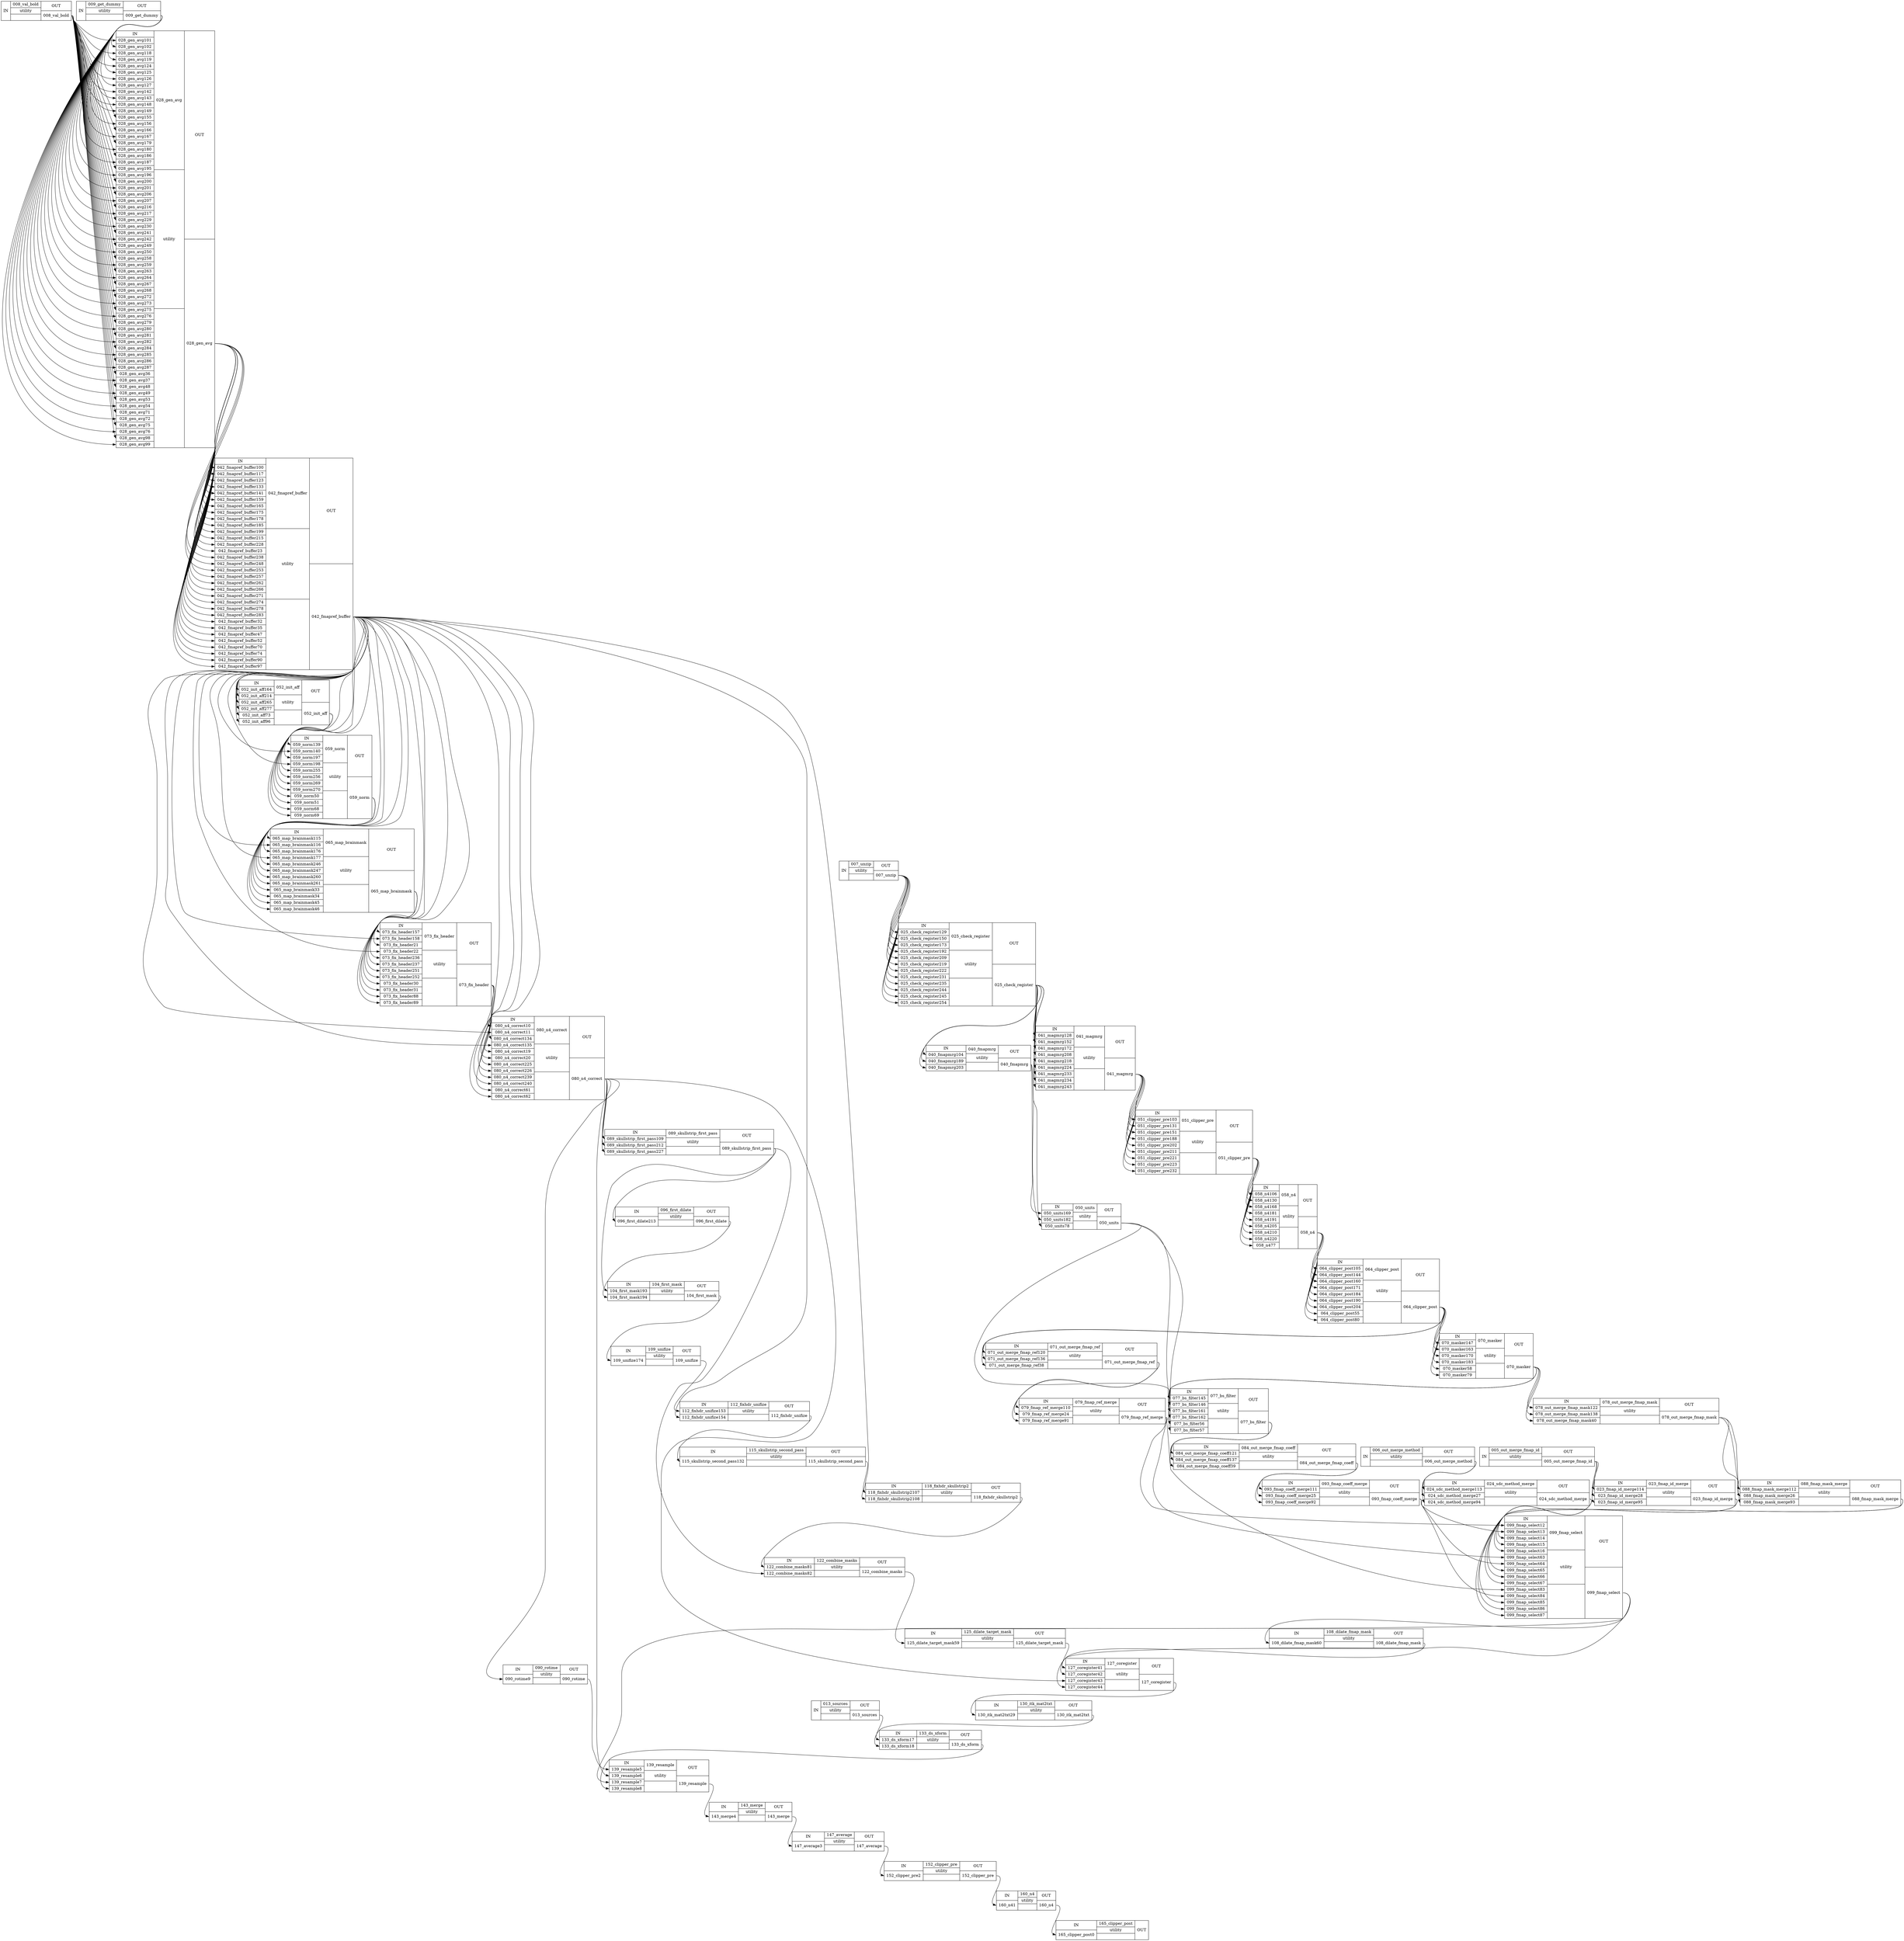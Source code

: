 digraph structs {
node [shape=record];
start013_sources [label="{IN}|{ 013_sources | utility |  }|{OUT|<out013sources> 013_sources}"];
start006_out_merge_method [label="{IN}|{ 006_out_merge_method | utility |  }|{OUT|<out006outmergemethod> 006_out_merge_method}"];
start005_out_merge_fmap_id [label="{IN}|{ 005_out_merge_fmap_id | utility |  }|{OUT|<out005outmergefmapid> 005_out_merge_fmap_id}"];
start008_val_bold [label="{IN}|{ 008_val_bold | utility |  }|{OUT|<out008valbold> 008_val_bold}"];
start009_get_dummy [label="{IN}|{ 009_get_dummy | utility |  }|{OUT|<out009getdummy> 009_get_dummy}"];
start007_unzip [label="{IN}|{ 007_unzip | utility |  }|{OUT|<out007unzip> 007_unzip}"];
start024_sdc_method_merge [label="{IN|<in024sdcmethodmerge113> 024_sdc_method_merge113|<in024sdcmethodmerge27> 024_sdc_method_merge27|<in024sdcmethodmerge94> 024_sdc_method_merge94}|{ 024_sdc_method_merge | utility |  }|{OUT|<out024sdcmethodmerge> 024_sdc_method_merge}"];
start023_fmap_id_merge [label="{IN|<in023fmapidmerge114> 023_fmap_id_merge114|<in023fmapidmerge28> 023_fmap_id_merge28|<in023fmapidmerge95> 023_fmap_id_merge95}|{ 023_fmap_id_merge | utility |  }|{OUT|<out023fmapidmerge> 023_fmap_id_merge}"];
start028_gen_avg [label="{IN|<in028genavg101> 028_gen_avg101|<in028genavg102> 028_gen_avg102|<in028genavg118> 028_gen_avg118|<in028genavg119> 028_gen_avg119|<in028genavg124> 028_gen_avg124|<in028genavg125> 028_gen_avg125|<in028genavg126> 028_gen_avg126|<in028genavg127> 028_gen_avg127|<in028genavg142> 028_gen_avg142|<in028genavg143> 028_gen_avg143|<in028genavg148> 028_gen_avg148|<in028genavg149> 028_gen_avg149|<in028genavg155> 028_gen_avg155|<in028genavg156> 028_gen_avg156|<in028genavg166> 028_gen_avg166|<in028genavg167> 028_gen_avg167|<in028genavg179> 028_gen_avg179|<in028genavg180> 028_gen_avg180|<in028genavg186> 028_gen_avg186|<in028genavg187> 028_gen_avg187|<in028genavg195> 028_gen_avg195|<in028genavg196> 028_gen_avg196|<in028genavg200> 028_gen_avg200|<in028genavg201> 028_gen_avg201|<in028genavg206> 028_gen_avg206|<in028genavg207> 028_gen_avg207|<in028genavg216> 028_gen_avg216|<in028genavg217> 028_gen_avg217|<in028genavg229> 028_gen_avg229|<in028genavg230> 028_gen_avg230|<in028genavg241> 028_gen_avg241|<in028genavg242> 028_gen_avg242|<in028genavg249> 028_gen_avg249|<in028genavg250> 028_gen_avg250|<in028genavg258> 028_gen_avg258|<in028genavg259> 028_gen_avg259|<in028genavg263> 028_gen_avg263|<in028genavg264> 028_gen_avg264|<in028genavg267> 028_gen_avg267|<in028genavg268> 028_gen_avg268|<in028genavg272> 028_gen_avg272|<in028genavg273> 028_gen_avg273|<in028genavg275> 028_gen_avg275|<in028genavg276> 028_gen_avg276|<in028genavg279> 028_gen_avg279|<in028genavg280> 028_gen_avg280|<in028genavg281> 028_gen_avg281|<in028genavg282> 028_gen_avg282|<in028genavg284> 028_gen_avg284|<in028genavg285> 028_gen_avg285|<in028genavg286> 028_gen_avg286|<in028genavg287> 028_gen_avg287|<in028genavg36> 028_gen_avg36|<in028genavg37> 028_gen_avg37|<in028genavg48> 028_gen_avg48|<in028genavg49> 028_gen_avg49|<in028genavg53> 028_gen_avg53|<in028genavg54> 028_gen_avg54|<in028genavg71> 028_gen_avg71|<in028genavg72> 028_gen_avg72|<in028genavg75> 028_gen_avg75|<in028genavg76> 028_gen_avg76|<in028genavg98> 028_gen_avg98|<in028genavg99> 028_gen_avg99}|{ 028_gen_avg | utility |  }|{OUT|<out028genavg> 028_gen_avg}"];
start025_check_register [label="{IN|<in025checkregister129> 025_check_register129|<in025checkregister150> 025_check_register150|<in025checkregister173> 025_check_register173|<in025checkregister192> 025_check_register192|<in025checkregister209> 025_check_register209|<in025checkregister219> 025_check_register219|<in025checkregister222> 025_check_register222|<in025checkregister231> 025_check_register231|<in025checkregister235> 025_check_register235|<in025checkregister244> 025_check_register244|<in025checkregister245> 025_check_register245|<in025checkregister254> 025_check_register254}|{ 025_check_register | utility |  }|{OUT|<out025checkregister> 025_check_register}"];
start042_fmapref_buffer [label="{IN|<in042fmaprefbuffer100> 042_fmapref_buffer100|<in042fmaprefbuffer117> 042_fmapref_buffer117|<in042fmaprefbuffer123> 042_fmapref_buffer123|<in042fmaprefbuffer133> 042_fmapref_buffer133|<in042fmaprefbuffer141> 042_fmapref_buffer141|<in042fmaprefbuffer159> 042_fmapref_buffer159|<in042fmaprefbuffer165> 042_fmapref_buffer165|<in042fmaprefbuffer175> 042_fmapref_buffer175|<in042fmaprefbuffer178> 042_fmapref_buffer178|<in042fmaprefbuffer185> 042_fmapref_buffer185|<in042fmaprefbuffer199> 042_fmapref_buffer199|<in042fmaprefbuffer215> 042_fmapref_buffer215|<in042fmaprefbuffer228> 042_fmapref_buffer228|<in042fmaprefbuffer23> 042_fmapref_buffer23|<in042fmaprefbuffer238> 042_fmapref_buffer238|<in042fmaprefbuffer248> 042_fmapref_buffer248|<in042fmaprefbuffer253> 042_fmapref_buffer253|<in042fmaprefbuffer257> 042_fmapref_buffer257|<in042fmaprefbuffer262> 042_fmapref_buffer262|<in042fmaprefbuffer266> 042_fmapref_buffer266|<in042fmaprefbuffer271> 042_fmapref_buffer271|<in042fmaprefbuffer274> 042_fmapref_buffer274|<in042fmaprefbuffer278> 042_fmapref_buffer278|<in042fmaprefbuffer283> 042_fmapref_buffer283|<in042fmaprefbuffer32> 042_fmapref_buffer32|<in042fmaprefbuffer35> 042_fmapref_buffer35|<in042fmaprefbuffer47> 042_fmapref_buffer47|<in042fmaprefbuffer52> 042_fmapref_buffer52|<in042fmaprefbuffer70> 042_fmapref_buffer70|<in042fmaprefbuffer74> 042_fmapref_buffer74|<in042fmaprefbuffer90> 042_fmapref_buffer90|<in042fmaprefbuffer97> 042_fmapref_buffer97}|{ 042_fmapref_buffer | utility |  }|{OUT|<out042fmaprefbuffer> 042_fmapref_buffer}"];
start040_fmapmrg [label="{IN|<in040fmapmrg104> 040_fmapmrg104|<in040fmapmrg189> 040_fmapmrg189|<in040fmapmrg203> 040_fmapmrg203}|{ 040_fmapmrg | utility |  }|{OUT|<out040fmapmrg> 040_fmapmrg}"];
start041_magmrg [label="{IN|<in041magmrg128> 041_magmrg128|<in041magmrg152> 041_magmrg152|<in041magmrg172> 041_magmrg172|<in041magmrg208> 041_magmrg208|<in041magmrg218> 041_magmrg218|<in041magmrg224> 041_magmrg224|<in041magmrg233> 041_magmrg233|<in041magmrg234> 041_magmrg234|<in041magmrg243> 041_magmrg243}|{ 041_magmrg | utility |  }|{OUT|<out041magmrg> 041_magmrg}"];
start052_init_aff [label="{IN|<in052initaff164> 052_init_aff164|<in052initaff214> 052_init_aff214|<in052initaff265> 052_init_aff265|<in052initaff277> 052_init_aff277|<in052initaff73> 052_init_aff73|<in052initaff96> 052_init_aff96}|{ 052_init_aff | utility |  }|{OUT|<out052initaff> 052_init_aff}"];
start050_units [label="{IN|<in050units169> 050_units169|<in050units182> 050_units182|<in050units78> 050_units78}|{ 050_units | utility |  }|{OUT|<out050units> 050_units}"];
start051_clipper_pre [label="{IN|<in051clipperpre103> 051_clipper_pre103|<in051clipperpre131> 051_clipper_pre131|<in051clipperpre151> 051_clipper_pre151|<in051clipperpre188> 051_clipper_pre188|<in051clipperpre202> 051_clipper_pre202|<in051clipperpre211> 051_clipper_pre211|<in051clipperpre221> 051_clipper_pre221|<in051clipperpre223> 051_clipper_pre223|<in051clipperpre232> 051_clipper_pre232}|{ 051_clipper_pre | utility |  }|{OUT|<out051clipperpre> 051_clipper_pre}"];
start059_norm [label="{IN|<in059norm139> 059_norm139|<in059norm140> 059_norm140|<in059norm197> 059_norm197|<in059norm198> 059_norm198|<in059norm255> 059_norm255|<in059norm256> 059_norm256|<in059norm269> 059_norm269|<in059norm270> 059_norm270|<in059norm50> 059_norm50|<in059norm51> 059_norm51|<in059norm68> 059_norm68|<in059norm69> 059_norm69}|{ 059_norm | utility |  }|{OUT|<out059norm> 059_norm}"];
start058_n4 [label="{IN|<in058n4106> 058_n4106|<in058n4130> 058_n4130|<in058n4168> 058_n4168|<in058n4181> 058_n4181|<in058n4191> 058_n4191|<in058n4205> 058_n4205|<in058n4210> 058_n4210|<in058n4220> 058_n4220|<in058n477> 058_n477}|{ 058_n4 | utility |  }|{OUT|<out058n4> 058_n4}"];
start065_map_brainmask [label="{IN|<in065mapbrainmask115> 065_map_brainmask115|<in065mapbrainmask116> 065_map_brainmask116|<in065mapbrainmask176> 065_map_brainmask176|<in065mapbrainmask177> 065_map_brainmask177|<in065mapbrainmask246> 065_map_brainmask246|<in065mapbrainmask247> 065_map_brainmask247|<in065mapbrainmask260> 065_map_brainmask260|<in065mapbrainmask261> 065_map_brainmask261|<in065mapbrainmask33> 065_map_brainmask33|<in065mapbrainmask34> 065_map_brainmask34|<in065mapbrainmask45> 065_map_brainmask45|<in065mapbrainmask46> 065_map_brainmask46}|{ 065_map_brainmask | utility |  }|{OUT|<out065mapbrainmask> 065_map_brainmask}"];
start064_clipper_post [label="{IN|<in064clipperpost105> 064_clipper_post105|<in064clipperpost144> 064_clipper_post144|<in064clipperpost160> 064_clipper_post160|<in064clipperpost171> 064_clipper_post171|<in064clipperpost184> 064_clipper_post184|<in064clipperpost190> 064_clipper_post190|<in064clipperpost204> 064_clipper_post204|<in064clipperpost55> 064_clipper_post55|<in064clipperpost80> 064_clipper_post80}|{ 064_clipper_post | utility |  }|{OUT|<out064clipperpost> 064_clipper_post}"];
start073_fix_header [label="{IN|<in073fixheader157> 073_fix_header157|<in073fixheader158> 073_fix_header158|<in073fixheader21> 073_fix_header21|<in073fixheader22> 073_fix_header22|<in073fixheader236> 073_fix_header236|<in073fixheader237> 073_fix_header237|<in073fixheader251> 073_fix_header251|<in073fixheader252> 073_fix_header252|<in073fixheader30> 073_fix_header30|<in073fixheader31> 073_fix_header31|<in073fixheader88> 073_fix_header88|<in073fixheader89> 073_fix_header89}|{ 073_fix_header | utility |  }|{OUT|<out073fixheader> 073_fix_header}"];
start071_out_merge_fmap_ref [label="{IN|<in071outmergefmapref120> 071_out_merge_fmap_ref120|<in071outmergefmapref136> 071_out_merge_fmap_ref136|<in071outmergefmapref38> 071_out_merge_fmap_ref38}|{ 071_out_merge_fmap_ref | utility |  }|{OUT|<out071outmergefmapref> 071_out_merge_fmap_ref}"];
start070_masker [label="{IN|<in070masker147> 070_masker147|<in070masker163> 070_masker163|<in070masker170> 070_masker170|<in070masker183> 070_masker183|<in070masker58> 070_masker58|<in070masker79> 070_masker79}|{ 070_masker | utility |  }|{OUT|<out070masker> 070_masker}"];
start080_n4_correct [label="{IN|<in080n4correct10> 080_n4_correct10|<in080n4correct11> 080_n4_correct11|<in080n4correct134> 080_n4_correct134|<in080n4correct135> 080_n4_correct135|<in080n4correct19> 080_n4_correct19|<in080n4correct20> 080_n4_correct20|<in080n4correct225> 080_n4_correct225|<in080n4correct226> 080_n4_correct226|<in080n4correct239> 080_n4_correct239|<in080n4correct240> 080_n4_correct240|<in080n4correct61> 080_n4_correct61|<in080n4correct62> 080_n4_correct62}|{ 080_n4_correct | utility |  }|{OUT|<out080n4correct> 080_n4_correct}"];
start079_fmap_ref_merge [label="{IN|<in079fmaprefmerge110> 079_fmap_ref_merge110|<in079fmaprefmerge24> 079_fmap_ref_merge24|<in079fmaprefmerge91> 079_fmap_ref_merge91}|{ 079_fmap_ref_merge | utility |  }|{OUT|<out079fmaprefmerge> 079_fmap_ref_merge}"];
start078_out_merge_fmap_mask [label="{IN|<in078outmergefmapmask122> 078_out_merge_fmap_mask122|<in078outmergefmapmask138> 078_out_merge_fmap_mask138|<in078outmergefmapmask40> 078_out_merge_fmap_mask40}|{ 078_out_merge_fmap_mask | utility |  }|{OUT|<out078outmergefmapmask> 078_out_merge_fmap_mask}"];
start077_bs_filter [label="{IN|<in077bsfilter145> 077_bs_filter145|<in077bsfilter146> 077_bs_filter146|<in077bsfilter161> 077_bs_filter161|<in077bsfilter162> 077_bs_filter162|<in077bsfilter56> 077_bs_filter56|<in077bsfilter57> 077_bs_filter57}|{ 077_bs_filter | utility |  }|{OUT|<out077bsfilter> 077_bs_filter}"];
start090_rotime [label="{IN|<in090rotime9> 090_rotime9}|{ 090_rotime | utility |  }|{OUT|<out090rotime> 090_rotime}"];
start089_skullstrip_first_pass [label="{IN|<in089skullstripfirstpass109> 089_skullstrip_first_pass109|<in089skullstripfirstpass212> 089_skullstrip_first_pass212|<in089skullstripfirstpass227> 089_skullstrip_first_pass227}|{ 089_skullstrip_first_pass | utility |  }|{OUT|<out089skullstripfirstpass> 089_skullstrip_first_pass}"];
start088_fmap_mask_merge [label="{IN|<in088fmapmaskmerge112> 088_fmap_mask_merge112|<in088fmapmaskmerge26> 088_fmap_mask_merge26|<in088fmapmaskmerge93> 088_fmap_mask_merge93}|{ 088_fmap_mask_merge | utility |  }|{OUT|<out088fmapmaskmerge> 088_fmap_mask_merge}"];
start084_out_merge_fmap_coeff [label="{IN|<in084outmergefmapcoeff121> 084_out_merge_fmap_coeff121|<in084outmergefmapcoeff137> 084_out_merge_fmap_coeff137|<in084outmergefmapcoeff39> 084_out_merge_fmap_coeff39}|{ 084_out_merge_fmap_coeff | utility |  }|{OUT|<out084outmergefmapcoeff> 084_out_merge_fmap_coeff}"];
start096_first_dilate [label="{IN|<in096firstdilate213> 096_first_dilate213}|{ 096_first_dilate | utility |  }|{OUT|<out096firstdilate> 096_first_dilate}"];
start093_fmap_coeff_merge [label="{IN|<in093fmapcoeffmerge111> 093_fmap_coeff_merge111|<in093fmapcoeffmerge25> 093_fmap_coeff_merge25|<in093fmapcoeffmerge92> 093_fmap_coeff_merge92}|{ 093_fmap_coeff_merge | utility |  }|{OUT|<out093fmapcoeffmerge> 093_fmap_coeff_merge}"];
start104_first_mask [label="{IN|<in104firstmask193> 104_first_mask193|<in104firstmask194> 104_first_mask194}|{ 104_first_mask | utility |  }|{OUT|<out104firstmask> 104_first_mask}"];
start099_fmap_select [label="{IN|<in099fmapselect12> 099_fmap_select12|<in099fmapselect13> 099_fmap_select13|<in099fmapselect14> 099_fmap_select14|<in099fmapselect15> 099_fmap_select15|<in099fmapselect16> 099_fmap_select16|<in099fmapselect63> 099_fmap_select63|<in099fmapselect64> 099_fmap_select64|<in099fmapselect65> 099_fmap_select65|<in099fmapselect66> 099_fmap_select66|<in099fmapselect67> 099_fmap_select67|<in099fmapselect83> 099_fmap_select83|<in099fmapselect84> 099_fmap_select84|<in099fmapselect85> 099_fmap_select85|<in099fmapselect86> 099_fmap_select86|<in099fmapselect87> 099_fmap_select87}|{ 099_fmap_select | utility |  }|{OUT|<out099fmapselect> 099_fmap_select}"];
start109_unifize [label="{IN|<in109unifize174> 109_unifize174}|{ 109_unifize | utility |  }|{OUT|<out109unifize> 109_unifize}"];
start108_dilate_fmap_mask [label="{IN|<in108dilatefmapmask60> 108_dilate_fmap_mask60}|{ 108_dilate_fmap_mask | utility |  }|{OUT|<out108dilatefmapmask> 108_dilate_fmap_mask}"];
start112_fixhdr_unifize [label="{IN|<in112fixhdrunifize153> 112_fixhdr_unifize153|<in112fixhdrunifize154> 112_fixhdr_unifize154}|{ 112_fixhdr_unifize | utility |  }|{OUT|<out112fixhdrunifize> 112_fixhdr_unifize}"];
start115_skullstrip_second_pass [label="{IN|<in115skullstripsecondpass132> 115_skullstrip_second_pass132}|{ 115_skullstrip_second_pass | utility |  }|{OUT|<out115skullstripsecondpass> 115_skullstrip_second_pass}"];
start118_fixhdr_skullstrip2 [label="{IN|<in118fixhdrskullstrip2107> 118_fixhdr_skullstrip2107|<in118fixhdrskullstrip2108> 118_fixhdr_skullstrip2108}|{ 118_fixhdr_skullstrip2 | utility |  }|{OUT|<out118fixhdrskullstrip2> 118_fixhdr_skullstrip2}"];
start122_combine_masks [label="{IN|<in122combinemasks81> 122_combine_masks81|<in122combinemasks82> 122_combine_masks82}|{ 122_combine_masks | utility |  }|{OUT|<out122combinemasks> 122_combine_masks}"];
start125_dilate_target_mask [label="{IN|<in125dilatetargetmask59> 125_dilate_target_mask59}|{ 125_dilate_target_mask | utility |  }|{OUT|<out125dilatetargetmask> 125_dilate_target_mask}"];
start127_coregister [label="{IN|<in127coregister41> 127_coregister41|<in127coregister42> 127_coregister42|<in127coregister43> 127_coregister43|<in127coregister44> 127_coregister44}|{ 127_coregister | utility |  }|{OUT|<out127coregister> 127_coregister}"];
start130_itk_mat2txt [label="{IN|<in130itkmat2txt29> 130_itk_mat2txt29}|{ 130_itk_mat2txt | utility |  }|{OUT|<out130itkmat2txt> 130_itk_mat2txt}"];
start133_ds_xform [label="{IN|<in133dsxform17> 133_ds_xform17|<in133dsxform18> 133_ds_xform18}|{ 133_ds_xform | utility |  }|{OUT|<out133dsxform> 133_ds_xform}"];
start139_resample [label="{IN|<in139resample5> 139_resample5|<in139resample6> 139_resample6|<in139resample7> 139_resample7|<in139resample8> 139_resample8}|{ 139_resample | utility |  }|{OUT|<out139resample> 139_resample}"];
start143_merge [label="{IN|<in143merge4> 143_merge4}|{ 143_merge | utility |  }|{OUT|<out143merge> 143_merge}"];
start147_average [label="{IN|<in147average3> 147_average3}|{ 147_average | utility |  }|{OUT|<out147average> 147_average}"];
start152_clipper_pre [label="{IN|<in152clipperpre2> 152_clipper_pre2}|{ 152_clipper_pre | utility |  }|{OUT|<out152clipperpre> 152_clipper_pre}"];
start160_n4 [label="{IN|<in160n41> 160_n41}|{ 160_n4 | utility |  }|{OUT|<out160n4> 160_n4}"];
start165_clipper_post [label="{IN|<in165clipperpost0> 165_clipper_post0}|{ 165_clipper_post | utility |  }|{OUT}"];
start005_out_merge_fmap_id:out005outmergefmapid:e -> start023_fmap_id_merge:in023fmapidmerge114:w;
start005_out_merge_fmap_id:out005outmergefmapid:e -> start023_fmap_id_merge:in023fmapidmerge28:w;
start005_out_merge_fmap_id:out005outmergefmapid:e -> start023_fmap_id_merge:in023fmapidmerge95:w;
start006_out_merge_method:out006outmergemethod:e -> start024_sdc_method_merge:in024sdcmethodmerge113:w;
start006_out_merge_method:out006outmergemethod:e -> start024_sdc_method_merge:in024sdcmethodmerge27:w;
start006_out_merge_method:out006outmergemethod:e -> start024_sdc_method_merge:in024sdcmethodmerge94:w;
start007_unzip:out007unzip:e -> start025_check_register:in025checkregister129:w;
start007_unzip:out007unzip:e -> start025_check_register:in025checkregister150:w;
start007_unzip:out007unzip:e -> start025_check_register:in025checkregister173:w;
start007_unzip:out007unzip:e -> start025_check_register:in025checkregister192:w;
start007_unzip:out007unzip:e -> start025_check_register:in025checkregister209:w;
start007_unzip:out007unzip:e -> start025_check_register:in025checkregister219:w;
start007_unzip:out007unzip:e -> start025_check_register:in025checkregister222:w;
start007_unzip:out007unzip:e -> start025_check_register:in025checkregister231:w;
start007_unzip:out007unzip:e -> start025_check_register:in025checkregister235:w;
start007_unzip:out007unzip:e -> start025_check_register:in025checkregister244:w;
start007_unzip:out007unzip:e -> start025_check_register:in025checkregister245:w;
start007_unzip:out007unzip:e -> start025_check_register:in025checkregister254:w;
start008_val_bold:out008valbold:e -> start028_gen_avg:in028genavg101:w;
start008_val_bold:out008valbold:e -> start028_gen_avg:in028genavg118:w;
start008_val_bold:out008valbold:e -> start028_gen_avg:in028genavg124:w;
start008_val_bold:out008valbold:e -> start028_gen_avg:in028genavg126:w;
start008_val_bold:out008valbold:e -> start028_gen_avg:in028genavg142:w;
start008_val_bold:out008valbold:e -> start028_gen_avg:in028genavg148:w;
start008_val_bold:out008valbold:e -> start028_gen_avg:in028genavg155:w;
start008_val_bold:out008valbold:e -> start028_gen_avg:in028genavg166:w;
start008_val_bold:out008valbold:e -> start028_gen_avg:in028genavg179:w;
start008_val_bold:out008valbold:e -> start028_gen_avg:in028genavg186:w;
start008_val_bold:out008valbold:e -> start028_gen_avg:in028genavg195:w;
start008_val_bold:out008valbold:e -> start028_gen_avg:in028genavg200:w;
start008_val_bold:out008valbold:e -> start028_gen_avg:in028genavg206:w;
start008_val_bold:out008valbold:e -> start028_gen_avg:in028genavg216:w;
start008_val_bold:out008valbold:e -> start028_gen_avg:in028genavg229:w;
start008_val_bold:out008valbold:e -> start028_gen_avg:in028genavg241:w;
start008_val_bold:out008valbold:e -> start028_gen_avg:in028genavg249:w;
start008_val_bold:out008valbold:e -> start028_gen_avg:in028genavg258:w;
start008_val_bold:out008valbold:e -> start028_gen_avg:in028genavg263:w;
start008_val_bold:out008valbold:e -> start028_gen_avg:in028genavg267:w;
start008_val_bold:out008valbold:e -> start028_gen_avg:in028genavg272:w;
start008_val_bold:out008valbold:e -> start028_gen_avg:in028genavg275:w;
start008_val_bold:out008valbold:e -> start028_gen_avg:in028genavg279:w;
start008_val_bold:out008valbold:e -> start028_gen_avg:in028genavg281:w;
start008_val_bold:out008valbold:e -> start028_gen_avg:in028genavg284:w;
start008_val_bold:out008valbold:e -> start028_gen_avg:in028genavg286:w;
start008_val_bold:out008valbold:e -> start028_gen_avg:in028genavg36:w;
start008_val_bold:out008valbold:e -> start028_gen_avg:in028genavg48:w;
start008_val_bold:out008valbold:e -> start028_gen_avg:in028genavg53:w;
start008_val_bold:out008valbold:e -> start028_gen_avg:in028genavg71:w;
start008_val_bold:out008valbold:e -> start028_gen_avg:in028genavg75:w;
start008_val_bold:out008valbold:e -> start028_gen_avg:in028genavg98:w;
start009_get_dummy:out009getdummy:e -> start028_gen_avg:in028genavg102:w;
start009_get_dummy:out009getdummy:e -> start028_gen_avg:in028genavg119:w;
start009_get_dummy:out009getdummy:e -> start028_gen_avg:in028genavg125:w;
start009_get_dummy:out009getdummy:e -> start028_gen_avg:in028genavg127:w;
start009_get_dummy:out009getdummy:e -> start028_gen_avg:in028genavg143:w;
start009_get_dummy:out009getdummy:e -> start028_gen_avg:in028genavg149:w;
start009_get_dummy:out009getdummy:e -> start028_gen_avg:in028genavg156:w;
start009_get_dummy:out009getdummy:e -> start028_gen_avg:in028genavg167:w;
start009_get_dummy:out009getdummy:e -> start028_gen_avg:in028genavg180:w;
start009_get_dummy:out009getdummy:e -> start028_gen_avg:in028genavg187:w;
start009_get_dummy:out009getdummy:e -> start028_gen_avg:in028genavg196:w;
start009_get_dummy:out009getdummy:e -> start028_gen_avg:in028genavg201:w;
start009_get_dummy:out009getdummy:e -> start028_gen_avg:in028genavg207:w;
start009_get_dummy:out009getdummy:e -> start028_gen_avg:in028genavg217:w;
start009_get_dummy:out009getdummy:e -> start028_gen_avg:in028genavg230:w;
start009_get_dummy:out009getdummy:e -> start028_gen_avg:in028genavg242:w;
start009_get_dummy:out009getdummy:e -> start028_gen_avg:in028genavg250:w;
start009_get_dummy:out009getdummy:e -> start028_gen_avg:in028genavg259:w;
start009_get_dummy:out009getdummy:e -> start028_gen_avg:in028genavg264:w;
start009_get_dummy:out009getdummy:e -> start028_gen_avg:in028genavg268:w;
start009_get_dummy:out009getdummy:e -> start028_gen_avg:in028genavg273:w;
start009_get_dummy:out009getdummy:e -> start028_gen_avg:in028genavg276:w;
start009_get_dummy:out009getdummy:e -> start028_gen_avg:in028genavg280:w;
start009_get_dummy:out009getdummy:e -> start028_gen_avg:in028genavg282:w;
start009_get_dummy:out009getdummy:e -> start028_gen_avg:in028genavg285:w;
start009_get_dummy:out009getdummy:e -> start028_gen_avg:in028genavg287:w;
start009_get_dummy:out009getdummy:e -> start028_gen_avg:in028genavg37:w;
start009_get_dummy:out009getdummy:e -> start028_gen_avg:in028genavg49:w;
start009_get_dummy:out009getdummy:e -> start028_gen_avg:in028genavg54:w;
start009_get_dummy:out009getdummy:e -> start028_gen_avg:in028genavg72:w;
start009_get_dummy:out009getdummy:e -> start028_gen_avg:in028genavg76:w;
start009_get_dummy:out009getdummy:e -> start028_gen_avg:in028genavg99:w;
start013_sources:out013sources:e -> start133_ds_xform:in133dsxform17:w;
start023_fmap_id_merge:out023fmapidmerge:e -> start099_fmap_select:in099fmapselect16:w;
start023_fmap_id_merge:out023fmapidmerge:e -> start099_fmap_select:in099fmapselect67:w;
start023_fmap_id_merge:out023fmapidmerge:e -> start099_fmap_select:in099fmapselect87:w;
start024_sdc_method_merge:out024sdcmethodmerge:e -> start099_fmap_select:in099fmapselect15:w;
start024_sdc_method_merge:out024sdcmethodmerge:e -> start099_fmap_select:in099fmapselect66:w;
start024_sdc_method_merge:out024sdcmethodmerge:e -> start099_fmap_select:in099fmapselect86:w;
start025_check_register:out025checkregister:e -> start040_fmapmrg:in040fmapmrg104:w;
start025_check_register:out025checkregister:e -> start040_fmapmrg:in040fmapmrg189:w;
start025_check_register:out025checkregister:e -> start040_fmapmrg:in040fmapmrg203:w;
start025_check_register:out025checkregister:e -> start041_magmrg:in041magmrg128:w;
start025_check_register:out025checkregister:e -> start041_magmrg:in041magmrg152:w;
start025_check_register:out025checkregister:e -> start041_magmrg:in041magmrg172:w;
start025_check_register:out025checkregister:e -> start041_magmrg:in041magmrg208:w;
start025_check_register:out025checkregister:e -> start041_magmrg:in041magmrg218:w;
start025_check_register:out025checkregister:e -> start041_magmrg:in041magmrg224:w;
start025_check_register:out025checkregister:e -> start041_magmrg:in041magmrg233:w;
start025_check_register:out025checkregister:e -> start041_magmrg:in041magmrg234:w;
start025_check_register:out025checkregister:e -> start041_magmrg:in041magmrg243:w;
start028_gen_avg:out028genavg:e -> start042_fmapref_buffer:in042fmaprefbuffer100:w;
start028_gen_avg:out028genavg:e -> start042_fmapref_buffer:in042fmaprefbuffer117:w;
start028_gen_avg:out028genavg:e -> start042_fmapref_buffer:in042fmaprefbuffer123:w;
start028_gen_avg:out028genavg:e -> start042_fmapref_buffer:in042fmaprefbuffer133:w;
start028_gen_avg:out028genavg:e -> start042_fmapref_buffer:in042fmaprefbuffer141:w;
start028_gen_avg:out028genavg:e -> start042_fmapref_buffer:in042fmaprefbuffer159:w;
start028_gen_avg:out028genavg:e -> start042_fmapref_buffer:in042fmaprefbuffer165:w;
start028_gen_avg:out028genavg:e -> start042_fmapref_buffer:in042fmaprefbuffer175:w;
start028_gen_avg:out028genavg:e -> start042_fmapref_buffer:in042fmaprefbuffer178:w;
start028_gen_avg:out028genavg:e -> start042_fmapref_buffer:in042fmaprefbuffer185:w;
start028_gen_avg:out028genavg:e -> start042_fmapref_buffer:in042fmaprefbuffer199:w;
start028_gen_avg:out028genavg:e -> start042_fmapref_buffer:in042fmaprefbuffer215:w;
start028_gen_avg:out028genavg:e -> start042_fmapref_buffer:in042fmaprefbuffer228:w;
start028_gen_avg:out028genavg:e -> start042_fmapref_buffer:in042fmaprefbuffer238:w;
start028_gen_avg:out028genavg:e -> start042_fmapref_buffer:in042fmaprefbuffer23:w;
start028_gen_avg:out028genavg:e -> start042_fmapref_buffer:in042fmaprefbuffer248:w;
start028_gen_avg:out028genavg:e -> start042_fmapref_buffer:in042fmaprefbuffer253:w;
start028_gen_avg:out028genavg:e -> start042_fmapref_buffer:in042fmaprefbuffer257:w;
start028_gen_avg:out028genavg:e -> start042_fmapref_buffer:in042fmaprefbuffer262:w;
start028_gen_avg:out028genavg:e -> start042_fmapref_buffer:in042fmaprefbuffer266:w;
start028_gen_avg:out028genavg:e -> start042_fmapref_buffer:in042fmaprefbuffer271:w;
start028_gen_avg:out028genavg:e -> start042_fmapref_buffer:in042fmaprefbuffer274:w;
start028_gen_avg:out028genavg:e -> start042_fmapref_buffer:in042fmaprefbuffer278:w;
start028_gen_avg:out028genavg:e -> start042_fmapref_buffer:in042fmaprefbuffer283:w;
start028_gen_avg:out028genavg:e -> start042_fmapref_buffer:in042fmaprefbuffer32:w;
start028_gen_avg:out028genavg:e -> start042_fmapref_buffer:in042fmaprefbuffer35:w;
start028_gen_avg:out028genavg:e -> start042_fmapref_buffer:in042fmaprefbuffer47:w;
start028_gen_avg:out028genavg:e -> start042_fmapref_buffer:in042fmaprefbuffer52:w;
start028_gen_avg:out028genavg:e -> start042_fmapref_buffer:in042fmaprefbuffer70:w;
start028_gen_avg:out028genavg:e -> start042_fmapref_buffer:in042fmaprefbuffer74:w;
start028_gen_avg:out028genavg:e -> start042_fmapref_buffer:in042fmaprefbuffer90:w;
start028_gen_avg:out028genavg:e -> start042_fmapref_buffer:in042fmaprefbuffer97:w;
start040_fmapmrg:out040fmapmrg:e -> start050_units:in050units169:w;
start040_fmapmrg:out040fmapmrg:e -> start050_units:in050units182:w;
start040_fmapmrg:out040fmapmrg:e -> start050_units:in050units78:w;
start041_magmrg:out041magmrg:e -> start051_clipper_pre:in051clipperpre103:w;
start041_magmrg:out041magmrg:e -> start051_clipper_pre:in051clipperpre131:w;
start041_magmrg:out041magmrg:e -> start051_clipper_pre:in051clipperpre151:w;
start041_magmrg:out041magmrg:e -> start051_clipper_pre:in051clipperpre188:w;
start041_magmrg:out041magmrg:e -> start051_clipper_pre:in051clipperpre202:w;
start041_magmrg:out041magmrg:e -> start051_clipper_pre:in051clipperpre211:w;
start041_magmrg:out041magmrg:e -> start051_clipper_pre:in051clipperpre221:w;
start041_magmrg:out041magmrg:e -> start051_clipper_pre:in051clipperpre223:w;
start041_magmrg:out041magmrg:e -> start051_clipper_pre:in051clipperpre232:w;
start042_fmapref_buffer:out042fmaprefbuffer:e -> start052_init_aff:in052initaff164:w;
start042_fmapref_buffer:out042fmaprefbuffer:e -> start052_init_aff:in052initaff214:w;
start042_fmapref_buffer:out042fmaprefbuffer:e -> start052_init_aff:in052initaff265:w;
start042_fmapref_buffer:out042fmaprefbuffer:e -> start052_init_aff:in052initaff277:w;
start042_fmapref_buffer:out042fmaprefbuffer:e -> start052_init_aff:in052initaff73:w;
start042_fmapref_buffer:out042fmaprefbuffer:e -> start052_init_aff:in052initaff96:w;
start042_fmapref_buffer:out042fmaprefbuffer:e -> start059_norm:in059norm140:w;
start042_fmapref_buffer:out042fmaprefbuffer:e -> start059_norm:in059norm198:w;
start042_fmapref_buffer:out042fmaprefbuffer:e -> start059_norm:in059norm256:w;
start042_fmapref_buffer:out042fmaprefbuffer:e -> start059_norm:in059norm270:w;
start042_fmapref_buffer:out042fmaprefbuffer:e -> start059_norm:in059norm51:w;
start042_fmapref_buffer:out042fmaprefbuffer:e -> start059_norm:in059norm69:w;
start042_fmapref_buffer:out042fmaprefbuffer:e -> start065_map_brainmask:in065mapbrainmask116:w;
start042_fmapref_buffer:out042fmaprefbuffer:e -> start065_map_brainmask:in065mapbrainmask177:w;
start042_fmapref_buffer:out042fmaprefbuffer:e -> start065_map_brainmask:in065mapbrainmask247:w;
start042_fmapref_buffer:out042fmaprefbuffer:e -> start065_map_brainmask:in065mapbrainmask261:w;
start042_fmapref_buffer:out042fmaprefbuffer:e -> start065_map_brainmask:in065mapbrainmask34:w;
start042_fmapref_buffer:out042fmaprefbuffer:e -> start065_map_brainmask:in065mapbrainmask46:w;
start042_fmapref_buffer:out042fmaprefbuffer:e -> start073_fix_header:in073fixheader158:w;
start042_fmapref_buffer:out042fmaprefbuffer:e -> start073_fix_header:in073fixheader22:w;
start042_fmapref_buffer:out042fmaprefbuffer:e -> start073_fix_header:in073fixheader237:w;
start042_fmapref_buffer:out042fmaprefbuffer:e -> start073_fix_header:in073fixheader252:w;
start042_fmapref_buffer:out042fmaprefbuffer:e -> start073_fix_header:in073fixheader31:w;
start042_fmapref_buffer:out042fmaprefbuffer:e -> start073_fix_header:in073fixheader89:w;
start042_fmapref_buffer:out042fmaprefbuffer:e -> start080_n4_correct:in080n4correct11:w;
start042_fmapref_buffer:out042fmaprefbuffer:e -> start080_n4_correct:in080n4correct135:w;
start042_fmapref_buffer:out042fmaprefbuffer:e -> start080_n4_correct:in080n4correct20:w;
start042_fmapref_buffer:out042fmaprefbuffer:e -> start080_n4_correct:in080n4correct226:w;
start042_fmapref_buffer:out042fmaprefbuffer:e -> start080_n4_correct:in080n4correct240:w;
start042_fmapref_buffer:out042fmaprefbuffer:e -> start080_n4_correct:in080n4correct62:w;
start042_fmapref_buffer:out042fmaprefbuffer:e -> start112_fixhdr_unifize:in112fixhdrunifize154:w;
start042_fmapref_buffer:out042fmaprefbuffer:e -> start118_fixhdr_skullstrip2:in118fixhdrskullstrip2108:w;
start050_units:out050units:e -> start077_bs_filter:in077bsfilter145:w;
start050_units:out050units:e -> start077_bs_filter:in077bsfilter161:w;
start050_units:out050units:e -> start077_bs_filter:in077bsfilter56:w;
start051_clipper_pre:out051clipperpre:e -> start058_n4:in058n4106:w;
start051_clipper_pre:out051clipperpre:e -> start058_n4:in058n4130:w;
start051_clipper_pre:out051clipperpre:e -> start058_n4:in058n4168:w;
start051_clipper_pre:out051clipperpre:e -> start058_n4:in058n4181:w;
start051_clipper_pre:out051clipperpre:e -> start058_n4:in058n4191:w;
start051_clipper_pre:out051clipperpre:e -> start058_n4:in058n4205:w;
start051_clipper_pre:out051clipperpre:e -> start058_n4:in058n4210:w;
start051_clipper_pre:out051clipperpre:e -> start058_n4:in058n4220:w;
start051_clipper_pre:out051clipperpre:e -> start058_n4:in058n477:w;
start052_init_aff:out052initaff:e -> start059_norm:in059norm139:w;
start052_init_aff:out052initaff:e -> start059_norm:in059norm197:w;
start052_init_aff:out052initaff:e -> start059_norm:in059norm255:w;
start052_init_aff:out052initaff:e -> start059_norm:in059norm269:w;
start052_init_aff:out052initaff:e -> start059_norm:in059norm50:w;
start052_init_aff:out052initaff:e -> start059_norm:in059norm68:w;
start058_n4:out058n4:e -> start064_clipper_post:in064clipperpost105:w;
start058_n4:out058n4:e -> start064_clipper_post:in064clipperpost144:w;
start058_n4:out058n4:e -> start064_clipper_post:in064clipperpost160:w;
start058_n4:out058n4:e -> start064_clipper_post:in064clipperpost171:w;
start058_n4:out058n4:e -> start064_clipper_post:in064clipperpost184:w;
start058_n4:out058n4:e -> start064_clipper_post:in064clipperpost190:w;
start058_n4:out058n4:e -> start064_clipper_post:in064clipperpost204:w;
start058_n4:out058n4:e -> start064_clipper_post:in064clipperpost55:w;
start058_n4:out058n4:e -> start064_clipper_post:in064clipperpost80:w;
start059_norm:out059norm:e -> start065_map_brainmask:in065mapbrainmask115:w;
start059_norm:out059norm:e -> start065_map_brainmask:in065mapbrainmask176:w;
start059_norm:out059norm:e -> start065_map_brainmask:in065mapbrainmask246:w;
start059_norm:out059norm:e -> start065_map_brainmask:in065mapbrainmask260:w;
start059_norm:out059norm:e -> start065_map_brainmask:in065mapbrainmask33:w;
start059_norm:out059norm:e -> start065_map_brainmask:in065mapbrainmask45:w;
start064_clipper_post:out064clipperpost:e -> start070_masker:in070masker147:w;
start064_clipper_post:out064clipperpost:e -> start070_masker:in070masker163:w;
start064_clipper_post:out064clipperpost:e -> start070_masker:in070masker170:w;
start064_clipper_post:out064clipperpost:e -> start070_masker:in070masker183:w;
start064_clipper_post:out064clipperpost:e -> start070_masker:in070masker58:w;
start064_clipper_post:out064clipperpost:e -> start070_masker:in070masker79:w;
start064_clipper_post:out064clipperpost:e -> start071_out_merge_fmap_ref:in071outmergefmapref120:w;
start064_clipper_post:out064clipperpost:e -> start071_out_merge_fmap_ref:in071outmergefmapref136:w;
start064_clipper_post:out064clipperpost:e -> start071_out_merge_fmap_ref:in071outmergefmapref38:w;
start065_map_brainmask:out065mapbrainmask:e -> start073_fix_header:in073fixheader157:w;
start065_map_brainmask:out065mapbrainmask:e -> start073_fix_header:in073fixheader21:w;
start065_map_brainmask:out065mapbrainmask:e -> start073_fix_header:in073fixheader236:w;
start065_map_brainmask:out065mapbrainmask:e -> start073_fix_header:in073fixheader251:w;
start065_map_brainmask:out065mapbrainmask:e -> start073_fix_header:in073fixheader30:w;
start065_map_brainmask:out065mapbrainmask:e -> start073_fix_header:in073fixheader88:w;
start070_masker:out070masker:e -> start077_bs_filter:in077bsfilter146:w;
start070_masker:out070masker:e -> start077_bs_filter:in077bsfilter162:w;
start070_masker:out070masker:e -> start077_bs_filter:in077bsfilter57:w;
start070_masker:out070masker:e -> start078_out_merge_fmap_mask:in078outmergefmapmask122:w;
start070_masker:out070masker:e -> start078_out_merge_fmap_mask:in078outmergefmapmask138:w;
start070_masker:out070masker:e -> start078_out_merge_fmap_mask:in078outmergefmapmask40:w;
start071_out_merge_fmap_ref:out071outmergefmapref:e -> start079_fmap_ref_merge:in079fmaprefmerge110:w;
start071_out_merge_fmap_ref:out071outmergefmapref:e -> start079_fmap_ref_merge:in079fmaprefmerge24:w;
start071_out_merge_fmap_ref:out071outmergefmapref:e -> start079_fmap_ref_merge:in079fmaprefmerge91:w;
start073_fix_header:out073fixheader:e -> start080_n4_correct:in080n4correct10:w;
start073_fix_header:out073fixheader:e -> start080_n4_correct:in080n4correct134:w;
start073_fix_header:out073fixheader:e -> start080_n4_correct:in080n4correct19:w;
start073_fix_header:out073fixheader:e -> start080_n4_correct:in080n4correct225:w;
start073_fix_header:out073fixheader:e -> start080_n4_correct:in080n4correct239:w;
start073_fix_header:out073fixheader:e -> start080_n4_correct:in080n4correct61:w;
start077_bs_filter:out077bsfilter:e -> start084_out_merge_fmap_coeff:in084outmergefmapcoeff121:w;
start077_bs_filter:out077bsfilter:e -> start084_out_merge_fmap_coeff:in084outmergefmapcoeff137:w;
start077_bs_filter:out077bsfilter:e -> start084_out_merge_fmap_coeff:in084outmergefmapcoeff39:w;
start078_out_merge_fmap_mask:out078outmergefmapmask:e -> start088_fmap_mask_merge:in088fmapmaskmerge112:w;
start078_out_merge_fmap_mask:out078outmergefmapmask:e -> start088_fmap_mask_merge:in088fmapmaskmerge26:w;
start078_out_merge_fmap_mask:out078outmergefmapmask:e -> start088_fmap_mask_merge:in088fmapmaskmerge93:w;
start079_fmap_ref_merge:out079fmaprefmerge:e -> start099_fmap_select:in099fmapselect12:w;
start079_fmap_ref_merge:out079fmaprefmerge:e -> start099_fmap_select:in099fmapselect63:w;
start079_fmap_ref_merge:out079fmaprefmerge:e -> start099_fmap_select:in099fmapselect83:w;
start080_n4_correct:out080n4correct:e -> start089_skullstrip_first_pass:in089skullstripfirstpass109:w;
start080_n4_correct:out080n4correct:e -> start089_skullstrip_first_pass:in089skullstripfirstpass212:w;
start080_n4_correct:out080n4correct:e -> start089_skullstrip_first_pass:in089skullstripfirstpass227:w;
start080_n4_correct:out080n4correct:e -> start090_rotime:in090rotime9:w;
start080_n4_correct:out080n4correct:e -> start127_coregister:in127coregister43:w;
start080_n4_correct:out080n4correct:e -> start139_resample:in139resample6:w;
start084_out_merge_fmap_coeff:out084outmergefmapcoeff:e -> start093_fmap_coeff_merge:in093fmapcoeffmerge111:w;
start084_out_merge_fmap_coeff:out084outmergefmapcoeff:e -> start093_fmap_coeff_merge:in093fmapcoeffmerge25:w;
start084_out_merge_fmap_coeff:out084outmergefmapcoeff:e -> start093_fmap_coeff_merge:in093fmapcoeffmerge92:w;
start088_fmap_mask_merge:out088fmapmaskmerge:e -> start099_fmap_select:in099fmapselect14:w;
start088_fmap_mask_merge:out088fmapmaskmerge:e -> start099_fmap_select:in099fmapselect65:w;
start088_fmap_mask_merge:out088fmapmaskmerge:e -> start099_fmap_select:in099fmapselect85:w;
start089_skullstrip_first_pass:out089skullstripfirstpass:e -> start096_first_dilate:in096firstdilate213:w;
start089_skullstrip_first_pass:out089skullstripfirstpass:e -> start104_first_mask:in104firstmask193:w;
start089_skullstrip_first_pass:out089skullstripfirstpass:e -> start122_combine_masks:in122combinemasks82:w;
start090_rotime:out090rotime:e -> start139_resample:in139resample5:w;
start093_fmap_coeff_merge:out093fmapcoeffmerge:e -> start099_fmap_select:in099fmapselect13:w;
start093_fmap_coeff_merge:out093fmapcoeffmerge:e -> start099_fmap_select:in099fmapselect64:w;
start093_fmap_coeff_merge:out093fmapcoeffmerge:e -> start099_fmap_select:in099fmapselect84:w;
start096_first_dilate:out096firstdilate:e -> start104_first_mask:in104firstmask194:w;
start099_fmap_select:out099fmapselect:e -> start108_dilate_fmap_mask:in108dilatefmapmask60:w;
start099_fmap_select:out099fmapselect:e -> start127_coregister:in127coregister44:w;
start099_fmap_select:out099fmapselect:e -> start139_resample:in139resample7:w;
start104_first_mask:out104firstmask:e -> start109_unifize:in109unifize174:w;
start108_dilate_fmap_mask:out108dilatefmapmask:e -> start127_coregister:in127coregister42:w;
start109_unifize:out109unifize:e -> start112_fixhdr_unifize:in112fixhdrunifize153:w;
start112_fixhdr_unifize:out112fixhdrunifize:e -> start115_skullstrip_second_pass:in115skullstripsecondpass132:w;
start115_skullstrip_second_pass:out115skullstripsecondpass:e -> start118_fixhdr_skullstrip2:in118fixhdrskullstrip2107:w;
start118_fixhdr_skullstrip2:out118fixhdrskullstrip2:e -> start122_combine_masks:in122combinemasks81:w;
start122_combine_masks:out122combinemasks:e -> start125_dilate_target_mask:in125dilatetargetmask59:w;
start125_dilate_target_mask:out125dilatetargetmask:e -> start127_coregister:in127coregister41:w;
start127_coregister:out127coregister:e -> start130_itk_mat2txt:in130itkmat2txt29:w;
start130_itk_mat2txt:out130itkmat2txt:e -> start133_ds_xform:in133dsxform18:w;
start133_ds_xform:out133dsxform:e -> start139_resample:in139resample8:w;
start139_resample:out139resample:e -> start143_merge:in143merge4:w;
start143_merge:out143merge:e -> start147_average:in147average3:w;
start147_average:out147average:e -> start152_clipper_pre:in152clipperpre2:w;
start152_clipper_pre:out152clipperpre:e -> start160_n4:in160n41:w;
start160_n4:out160n4:e -> start165_clipper_post:in165clipperpost0:w;
}